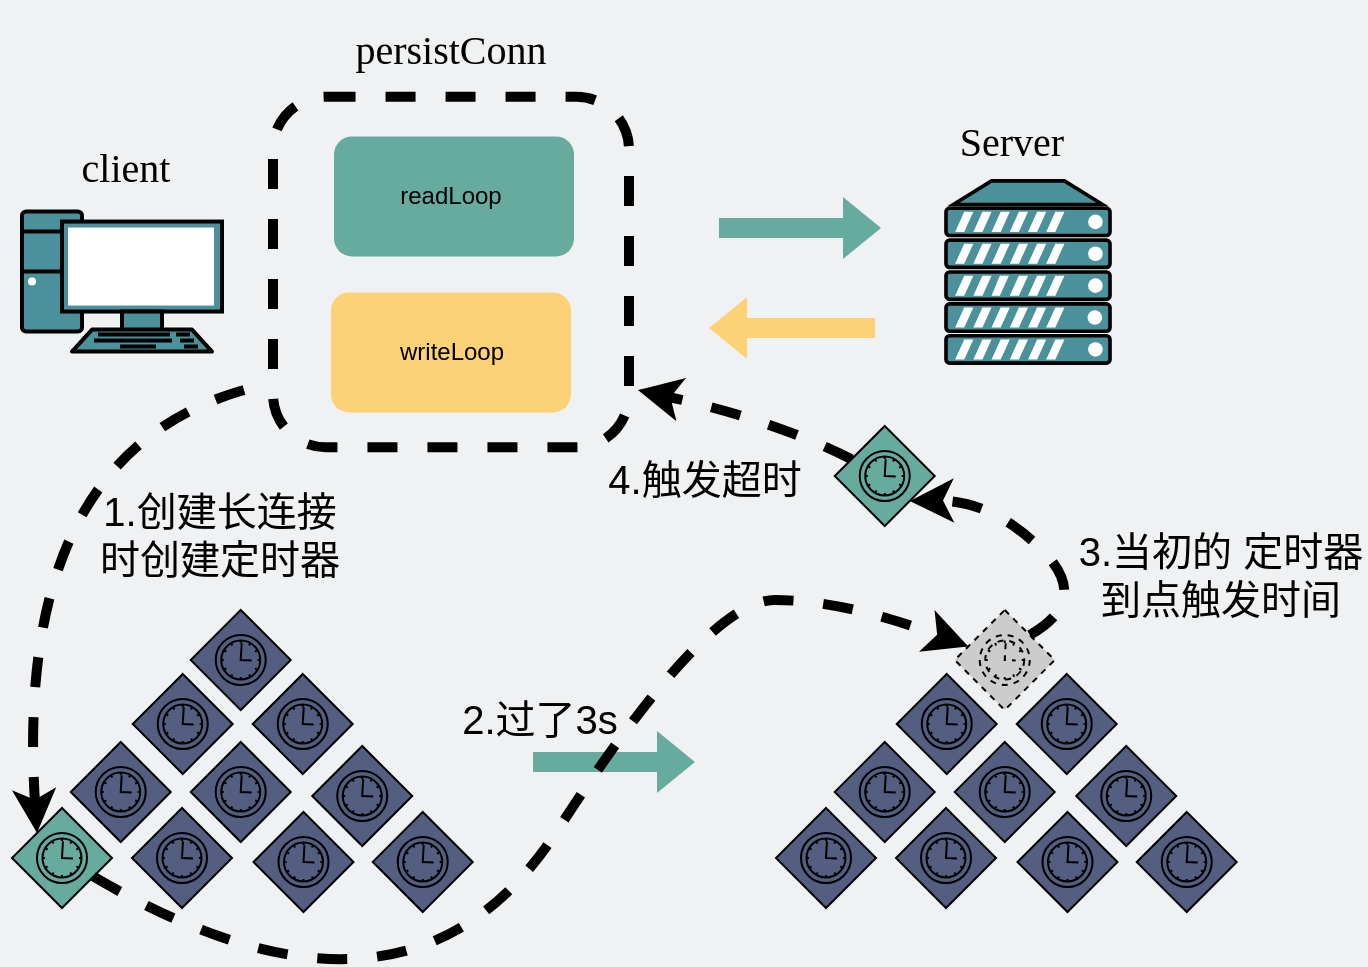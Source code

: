 <mxfile version="14.5.10" type="github"><diagram id="Lof0R5rhfGAX3NdKyFyQ" name="Page-1"><mxGraphModel dx="706" dy="443" grid="0" gridSize="10" guides="1" tooltips="1" connect="1" arrows="1" fold="1" page="1" pageScale="1" pageWidth="720" pageHeight="250" background="#EFF1F3" math="0" shadow="0"><root><mxCell id="0"/><mxCell id="1" parent="0"/><mxCell id="wdfUIwA4EHPiVqjbUW1X-7" value="" style="rounded=1;whiteSpace=wrap;html=1;strokeColor=#000000;fillColor=none;dashed=1;strokeWidth=5;" parent="1" vertex="1"><mxGeometry x="152.5" y="52.4" width="178" height="175.2" as="geometry"/></mxCell><mxCell id="wdfUIwA4EHPiVqjbUW1X-1" value="" style="rounded=1;whiteSpace=wrap;html=1;strokeColor=none;fillColor=#67AB9F;" parent="1" vertex="1"><mxGeometry x="183" y="72.23" width="120" height="60" as="geometry"/></mxCell><mxCell id="wdfUIwA4EHPiVqjbUW1X-2" value="readLoop" style="text;html=1;strokeColor=none;fillColor=none;align=center;verticalAlign=middle;whiteSpace=wrap;rounded=0;" parent="1" vertex="1"><mxGeometry x="201" y="92.23" width="81" height="20" as="geometry"/></mxCell><mxCell id="wdfUIwA4EHPiVqjbUW1X-3" value="writeLoop" style="rounded=1;whiteSpace=wrap;html=1;strokeColor=none;fillColor=#FDD276;" parent="1" vertex="1"><mxGeometry x="181.5" y="150.23" width="120" height="60" as="geometry"/></mxCell><mxCell id="wdfUIwA4EHPiVqjbUW1X-5" value="" style="fontColor=#0066CC;verticalAlign=top;verticalLabelPosition=bottom;labelPosition=center;align=center;html=1;outlineConnect=0;gradientColor=none;gradientDirection=north;strokeWidth=2;shape=mxgraph.networks.server;fillColor=#4A919B;" parent="1" vertex="1"><mxGeometry x="489" y="94.44" width="82" height="91.11" as="geometry"/></mxCell><mxCell id="wdfUIwA4EHPiVqjbUW1X-6" value="" style="fontColor=#0066CC;verticalAlign=top;verticalLabelPosition=bottom;labelPosition=center;align=center;html=1;outlineConnect=0;gradientColor=none;gradientDirection=north;strokeWidth=2;shape=mxgraph.networks.pc;fillColor=#4A919B;" parent="1" vertex="1"><mxGeometry x="27" y="109.77" width="100" height="70" as="geometry"/></mxCell><mxCell id="wdfUIwA4EHPiVqjbUW1X-8" value="&lt;pre style=&quot;font-family: &amp;#34;source code pro&amp;#34;&quot;&gt;&lt;font style=&quot;font-size: 20px&quot;&gt;persistConn&lt;/font&gt;&lt;/pre&gt;" style="text;html=1;strokeColor=none;fillColor=none;align=center;verticalAlign=middle;whiteSpace=wrap;rounded=0;dashed=1;" parent="1" vertex="1"><mxGeometry x="161.25" y="18" width="160.5" height="20" as="geometry"/></mxCell><mxCell id="wdfUIwA4EHPiVqjbUW1X-9" value="" style="shape=flexArrow;endArrow=classic;html=1;rounded=1;strokeColor=none;fillColor=#67AB9F;" parent="1" edge="1"><mxGeometry width="50" height="50" relative="1" as="geometry"><mxPoint x="375" y="118" as="sourcePoint"/><mxPoint x="457" y="118" as="targetPoint"/></mxGeometry></mxCell><mxCell id="wdfUIwA4EHPiVqjbUW1X-10" value="" style="shape=flexArrow;endArrow=classic;html=1;rounded=1;strokeColor=none;fillColor=#FDD276;" parent="1" edge="1"><mxGeometry width="50" height="50" relative="1" as="geometry"><mxPoint x="454" y="168.03" as="sourcePoint"/><mxPoint x="370" y="168.0" as="targetPoint"/></mxGeometry></mxCell><mxCell id="wdfUIwA4EHPiVqjbUW1X-12" value="&lt;pre style=&quot;font-family: &amp;#34;source code pro&amp;#34;&quot;&gt;&lt;font style=&quot;font-size: 20px&quot;&gt;client&lt;/font&gt;&lt;/pre&gt;" style="text;html=1;strokeColor=none;fillColor=none;align=center;verticalAlign=middle;whiteSpace=wrap;rounded=0;dashed=1;" parent="1" vertex="1"><mxGeometry x="16" y="77" width="125.5" height="20" as="geometry"/></mxCell><mxCell id="wdfUIwA4EHPiVqjbUW1X-13" value="&lt;pre style=&quot;font-family: &amp;#34;source code pro&amp;#34;&quot;&gt;&lt;font style=&quot;font-size: 20px&quot;&gt;Server&lt;/font&gt;&lt;/pre&gt;" style="text;html=1;strokeColor=none;fillColor=none;align=center;verticalAlign=middle;whiteSpace=wrap;rounded=0;dashed=1;" parent="1" vertex="1"><mxGeometry x="459" y="64" width="125.5" height="20" as="geometry"/></mxCell><mxCell id="3YNQRvf3HG8oj0ThBcPl-4" value="" style="shape=mxgraph.bpmn.shape;html=1;verticalLabelPosition=bottom;labelBackgroundColor=#ffffff;verticalAlign=top;align=center;perimeter=rhombusPerimeter;background=gateway;outlineConnect=0;outline=standard;symbol=timer;strokeColor=#000000;strokeWidth=1;fillColor=#535E80;" vertex="1" parent="1"><mxGeometry x="111.37" y="309" width="50" height="50" as="geometry"/></mxCell><mxCell id="3YNQRvf3HG8oj0ThBcPl-5" value="" style="shape=mxgraph.bpmn.shape;html=1;verticalLabelPosition=bottom;labelBackgroundColor=#ffffff;verticalAlign=top;align=center;perimeter=rhombusPerimeter;background=gateway;outlineConnect=0;outline=standard;symbol=timer;strokeColor=#000000;strokeWidth=1;fillColor=#535E80;" vertex="1" parent="1"><mxGeometry x="82.37" y="341" width="50" height="50" as="geometry"/></mxCell><mxCell id="3YNQRvf3HG8oj0ThBcPl-6" value="" style="shape=mxgraph.bpmn.shape;html=1;verticalLabelPosition=bottom;labelBackgroundColor=#ffffff;verticalAlign=top;align=center;perimeter=rhombusPerimeter;background=gateway;outlineConnect=0;outline=standard;symbol=timer;strokeColor=#000000;strokeWidth=1;fillColor=#535E80;" vertex="1" parent="1"><mxGeometry x="142.37" y="341" width="50" height="50" as="geometry"/></mxCell><mxCell id="3YNQRvf3HG8oj0ThBcPl-7" value="" style="shape=mxgraph.bpmn.shape;html=1;verticalLabelPosition=bottom;labelBackgroundColor=#ffffff;verticalAlign=top;align=center;perimeter=rhombusPerimeter;background=gateway;outlineConnect=0;outline=standard;symbol=timer;strokeColor=#000000;strokeWidth=1;fillColor=#535E80;" vertex="1" parent="1"><mxGeometry x="51.37" y="375" width="50" height="50" as="geometry"/></mxCell><mxCell id="3YNQRvf3HG8oj0ThBcPl-8" value="" style="shape=mxgraph.bpmn.shape;html=1;verticalLabelPosition=bottom;labelBackgroundColor=#ffffff;verticalAlign=top;align=center;perimeter=rhombusPerimeter;background=gateway;outlineConnect=0;outline=standard;symbol=timer;strokeColor=#000000;strokeWidth=1;fillColor=#535E80;" vertex="1" parent="1"><mxGeometry x="111.37" y="375" width="50" height="50" as="geometry"/></mxCell><mxCell id="3YNQRvf3HG8oj0ThBcPl-9" value="" style="shape=mxgraph.bpmn.shape;html=1;verticalLabelPosition=bottom;labelBackgroundColor=#ffffff;verticalAlign=top;align=center;perimeter=rhombusPerimeter;background=gateway;outlineConnect=0;outline=standard;symbol=timer;strokeColor=#000000;strokeWidth=1;fillColor=#535E80;" vertex="1" parent="1"><mxGeometry x="172.12" y="377" width="50" height="50" as="geometry"/></mxCell><mxCell id="3YNQRvf3HG8oj0ThBcPl-10" value="" style="shape=mxgraph.bpmn.shape;html=1;verticalLabelPosition=bottom;labelBackgroundColor=#ffffff;verticalAlign=top;align=center;perimeter=rhombusPerimeter;background=gateway;outlineConnect=0;outline=standard;symbol=timer;strokeColor=#000000;strokeWidth=1;fillColor=#67AB9F;" vertex="1" parent="1"><mxGeometry x="22" y="408" width="50" height="50" as="geometry"/></mxCell><mxCell id="3YNQRvf3HG8oj0ThBcPl-11" value="" style="shape=mxgraph.bpmn.shape;html=1;verticalLabelPosition=bottom;labelBackgroundColor=#ffffff;verticalAlign=top;align=center;perimeter=rhombusPerimeter;background=gateway;outlineConnect=0;outline=standard;symbol=timer;strokeColor=#000000;strokeWidth=1;fillColor=#535E80;" vertex="1" parent="1"><mxGeometry x="82" y="408" width="50" height="50" as="geometry"/></mxCell><mxCell id="3YNQRvf3HG8oj0ThBcPl-12" value="" style="shape=mxgraph.bpmn.shape;html=1;verticalLabelPosition=bottom;labelBackgroundColor=#ffffff;verticalAlign=top;align=center;perimeter=rhombusPerimeter;background=gateway;outlineConnect=0;outline=standard;symbol=timer;strokeColor=#000000;strokeWidth=1;fillColor=#535E80;" vertex="1" parent="1"><mxGeometry x="142.75" y="410" width="50" height="50" as="geometry"/></mxCell><mxCell id="3YNQRvf3HG8oj0ThBcPl-13" value="" style="shape=mxgraph.bpmn.shape;html=1;verticalLabelPosition=bottom;labelBackgroundColor=#ffffff;verticalAlign=top;align=center;perimeter=rhombusPerimeter;background=gateway;outlineConnect=0;outline=standard;symbol=timer;strokeColor=#000000;strokeWidth=1;fillColor=#535E80;" vertex="1" parent="1"><mxGeometry x="202.37" y="410" width="50" height="50" as="geometry"/></mxCell><mxCell id="3YNQRvf3HG8oj0ThBcPl-14" value="" style="shape=mxgraph.bpmn.shape;html=1;verticalLabelPosition=bottom;labelBackgroundColor=#ffffff;verticalAlign=top;align=center;perimeter=rhombusPerimeter;background=gateway;outlineConnect=0;outline=standard;symbol=timer;strokeColor=#000000;strokeWidth=1;dashed=1;fillColor=#CCCCCC;" vertex="1" parent="1"><mxGeometry x="493.37" y="309" width="50" height="50" as="geometry"/></mxCell><mxCell id="3YNQRvf3HG8oj0ThBcPl-15" value="" style="shape=mxgraph.bpmn.shape;html=1;verticalLabelPosition=bottom;labelBackgroundColor=#ffffff;verticalAlign=top;align=center;perimeter=rhombusPerimeter;background=gateway;outlineConnect=0;outline=standard;symbol=timer;strokeColor=#000000;strokeWidth=1;fillColor=#535E80;" vertex="1" parent="1"><mxGeometry x="464.37" y="341" width="50" height="50" as="geometry"/></mxCell><mxCell id="3YNQRvf3HG8oj0ThBcPl-16" value="" style="shape=mxgraph.bpmn.shape;html=1;verticalLabelPosition=bottom;labelBackgroundColor=#ffffff;verticalAlign=top;align=center;perimeter=rhombusPerimeter;background=gateway;outlineConnect=0;outline=standard;symbol=timer;strokeColor=#000000;strokeWidth=1;fillColor=#535E80;" vertex="1" parent="1"><mxGeometry x="524.37" y="341" width="50" height="50" as="geometry"/></mxCell><mxCell id="3YNQRvf3HG8oj0ThBcPl-17" value="" style="shape=mxgraph.bpmn.shape;html=1;verticalLabelPosition=bottom;labelBackgroundColor=#ffffff;verticalAlign=top;align=center;perimeter=rhombusPerimeter;background=gateway;outlineConnect=0;outline=standard;symbol=timer;strokeColor=#000000;strokeWidth=1;fillColor=#535E80;" vertex="1" parent="1"><mxGeometry x="433.37" y="375" width="50" height="50" as="geometry"/></mxCell><mxCell id="3YNQRvf3HG8oj0ThBcPl-18" value="" style="shape=mxgraph.bpmn.shape;html=1;verticalLabelPosition=bottom;labelBackgroundColor=#ffffff;verticalAlign=top;align=center;perimeter=rhombusPerimeter;background=gateway;outlineConnect=0;outline=standard;symbol=timer;strokeColor=#000000;strokeWidth=1;fillColor=#535E80;" vertex="1" parent="1"><mxGeometry x="493.37" y="375" width="50" height="50" as="geometry"/></mxCell><mxCell id="3YNQRvf3HG8oj0ThBcPl-19" value="" style="shape=mxgraph.bpmn.shape;html=1;verticalLabelPosition=bottom;labelBackgroundColor=#ffffff;verticalAlign=top;align=center;perimeter=rhombusPerimeter;background=gateway;outlineConnect=0;outline=standard;symbol=timer;strokeColor=#000000;strokeWidth=1;fillColor=#535E80;" vertex="1" parent="1"><mxGeometry x="554.12" y="377" width="50" height="50" as="geometry"/></mxCell><mxCell id="3YNQRvf3HG8oj0ThBcPl-20" value="" style="shape=mxgraph.bpmn.shape;html=1;verticalLabelPosition=bottom;labelBackgroundColor=#ffffff;verticalAlign=top;align=center;perimeter=rhombusPerimeter;background=gateway;outlineConnect=0;outline=standard;symbol=timer;strokeColor=#000000;strokeWidth=1;fillColor=#535E80;" vertex="1" parent="1"><mxGeometry x="404" y="408" width="50" height="50" as="geometry"/></mxCell><mxCell id="3YNQRvf3HG8oj0ThBcPl-21" value="" style="shape=mxgraph.bpmn.shape;html=1;verticalLabelPosition=bottom;labelBackgroundColor=#ffffff;verticalAlign=top;align=center;perimeter=rhombusPerimeter;background=gateway;outlineConnect=0;outline=standard;symbol=timer;strokeColor=#000000;strokeWidth=1;fillColor=#535E80;" vertex="1" parent="1"><mxGeometry x="464" y="408" width="50" height="50" as="geometry"/></mxCell><mxCell id="3YNQRvf3HG8oj0ThBcPl-22" value="" style="shape=mxgraph.bpmn.shape;html=1;verticalLabelPosition=bottom;labelBackgroundColor=#ffffff;verticalAlign=top;align=center;perimeter=rhombusPerimeter;background=gateway;outlineConnect=0;outline=standard;symbol=timer;strokeColor=#000000;strokeWidth=1;fillColor=#535E80;" vertex="1" parent="1"><mxGeometry x="524.75" y="410" width="50" height="50" as="geometry"/></mxCell><mxCell id="3YNQRvf3HG8oj0ThBcPl-23" value="" style="shape=mxgraph.bpmn.shape;html=1;verticalLabelPosition=bottom;labelBackgroundColor=#ffffff;verticalAlign=top;align=center;perimeter=rhombusPerimeter;background=gateway;outlineConnect=0;outline=standard;symbol=timer;strokeColor=#000000;strokeWidth=1;fillColor=#535E80;" vertex="1" parent="1"><mxGeometry x="584.37" y="410" width="50" height="50" as="geometry"/></mxCell><mxCell id="3YNQRvf3HG8oj0ThBcPl-24" value="" style="shape=flexArrow;endArrow=classic;html=1;rounded=1;strokeColor=none;fillColor=#67AB9F;" edge="1" parent="1"><mxGeometry width="50" height="50" relative="1" as="geometry"><mxPoint x="282" y="385" as="sourcePoint"/><mxPoint x="364" y="385" as="targetPoint"/></mxGeometry></mxCell><mxCell id="3YNQRvf3HG8oj0ThBcPl-26" value="" style="curved=1;endArrow=classic;html=1;strokeWidth=5;dashed=1;entryX=0.25;entryY=0.25;entryDx=0;entryDy=0;entryPerimeter=0;" edge="1" parent="1" target="3YNQRvf3HG8oj0ThBcPl-10"><mxGeometry width="50" height="50" relative="1" as="geometry"><mxPoint x="138" y="199" as="sourcePoint"/><mxPoint x="30" y="412" as="targetPoint"/><Array as="points"><mxPoint x="22" y="232"/></Array></mxGeometry></mxCell><mxCell id="3YNQRvf3HG8oj0ThBcPl-27" value="" style="curved=1;endArrow=classic;html=1;dashed=1;strokeWidth=5;" edge="1" parent="1" source="3YNQRvf3HG8oj0ThBcPl-10" target="3YNQRvf3HG8oj0ThBcPl-14"><mxGeometry width="50" height="50" relative="1" as="geometry"><mxPoint x="53" y="508" as="sourcePoint"/><mxPoint x="485" y="323" as="targetPoint"/><Array as="points"><mxPoint x="220" y="535"/><mxPoint x="369" y="304"/><mxPoint x="438" y="304"/></Array></mxGeometry></mxCell><mxCell id="3YNQRvf3HG8oj0ThBcPl-29" value="" style="curved=1;endArrow=classic;html=1;dashed=1;strokeWidth=5;entryX=1.025;entryY=0.837;entryDx=0;entryDy=0;entryPerimeter=0;" edge="1" parent="1" source="3YNQRvf3HG8oj0ThBcPl-30" target="wdfUIwA4EHPiVqjbUW1X-7"><mxGeometry width="50" height="50" relative="1" as="geometry"><mxPoint x="459" y="269" as="sourcePoint"/><mxPoint x="453" y="214" as="targetPoint"/><Array as="points"><mxPoint x="403" y="214"/></Array></mxGeometry></mxCell><mxCell id="3YNQRvf3HG8oj0ThBcPl-30" value="" style="shape=mxgraph.bpmn.shape;html=1;verticalLabelPosition=bottom;labelBackgroundColor=#ffffff;verticalAlign=top;align=center;perimeter=rhombusPerimeter;background=gateway;outlineConnect=0;outline=standard;symbol=timer;strokeColor=#000000;strokeWidth=1;fillColor=#67AB9F;" vertex="1" parent="1"><mxGeometry x="433.37" y="217" width="50" height="50" as="geometry"/></mxCell><mxCell id="3YNQRvf3HG8oj0ThBcPl-31" value="" style="curved=1;endArrow=classic;html=1;dashed=1;strokeWidth=5;exitX=0.75;exitY=0.25;exitDx=0;exitDy=0;exitPerimeter=0;entryX=0.75;entryY=0.75;entryDx=0;entryDy=0;entryPerimeter=0;" edge="1" parent="1" source="3YNQRvf3HG8oj0ThBcPl-14" target="3YNQRvf3HG8oj0ThBcPl-30"><mxGeometry width="50" height="50" relative="1" as="geometry"><mxPoint x="512" y="304" as="sourcePoint"/><mxPoint x="562" y="254" as="targetPoint"/><Array as="points"><mxPoint x="562" y="304"/><mxPoint x="512" y="254"/></Array></mxGeometry></mxCell><mxCell id="3YNQRvf3HG8oj0ThBcPl-32" value="1.创建长连接时创建定时器" style="text;html=1;strokeColor=none;fillColor=none;align=center;verticalAlign=middle;whiteSpace=wrap;rounded=0;dashed=1;fontSize=20;" vertex="1" parent="1"><mxGeometry x="58.75" y="248" width="134" height="46" as="geometry"/></mxCell><mxCell id="3YNQRvf3HG8oj0ThBcPl-33" value="2.过了3s" style="text;html=1;strokeColor=none;fillColor=none;align=center;verticalAlign=middle;whiteSpace=wrap;rounded=0;dashed=1;fontSize=20;" vertex="1" parent="1"><mxGeometry x="245" y="345" width="82" height="35" as="geometry"/></mxCell><mxCell id="3YNQRvf3HG8oj0ThBcPl-34" value="3.当初的 定时器到点触发时间" style="text;html=1;strokeColor=none;fillColor=none;align=center;verticalAlign=middle;whiteSpace=wrap;rounded=0;dashed=1;fontSize=20;" vertex="1" parent="1"><mxGeometry x="554.12" y="267" width="144.88" height="48" as="geometry"/></mxCell><mxCell id="3YNQRvf3HG8oj0ThBcPl-35" value="4.触发超时" style="text;html=1;strokeColor=none;fillColor=none;align=center;verticalAlign=middle;whiteSpace=wrap;rounded=0;dashed=1;fontSize=20;" vertex="1" parent="1"><mxGeometry x="296" y="219" width="144.88" height="48" as="geometry"/></mxCell></root></mxGraphModel></diagram></mxfile>